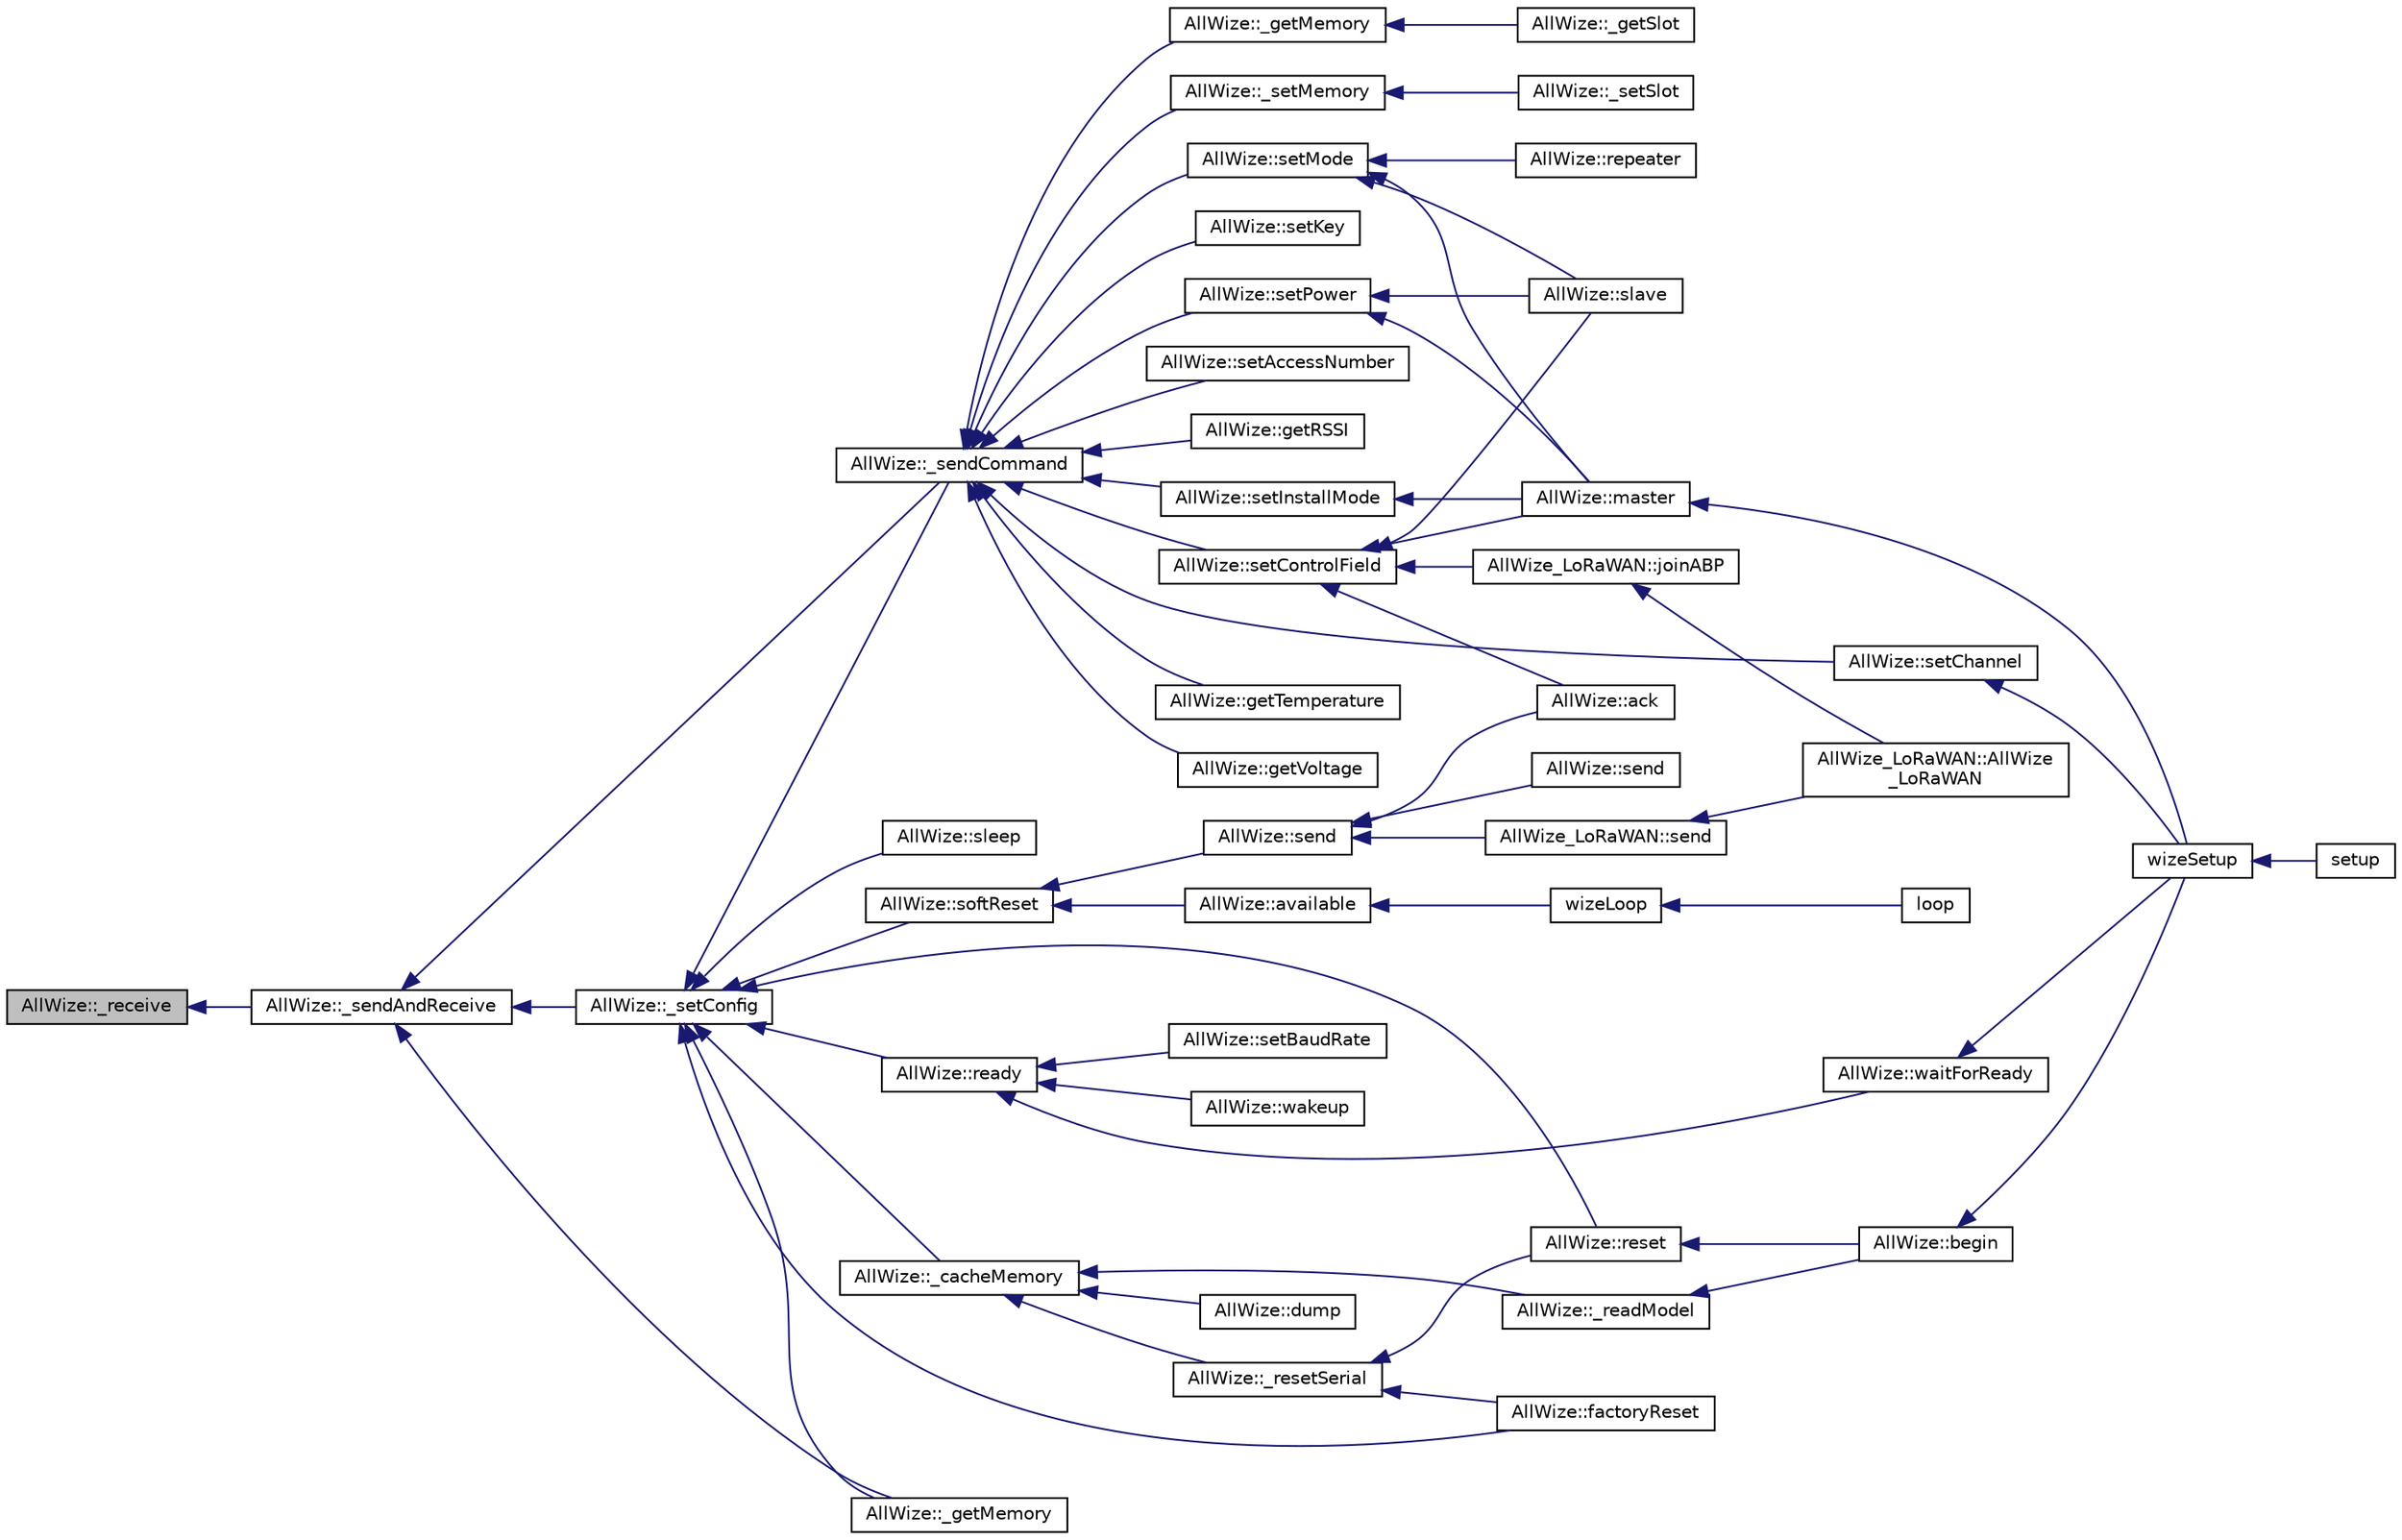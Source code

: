 digraph "AllWize::_receive"
{
  edge [fontname="Helvetica",fontsize="10",labelfontname="Helvetica",labelfontsize="10"];
  node [fontname="Helvetica",fontsize="10",shape=record];
  rankdir="LR";
  Node325 [label="AllWize::_receive",height=0.2,width=0.4,color="black", fillcolor="grey75", style="filled", fontcolor="black"];
  Node325 -> Node326 [dir="back",color="midnightblue",fontsize="10",style="solid",fontname="Helvetica"];
  Node326 [label="AllWize::_sendAndReceive",height=0.2,width=0.4,color="black", fillcolor="white", style="filled",URL="$classAllWize.html#af4c575f742b3c2a837058846b83fbfe1",tooltip="Sends a binary buffer and waits for response. Returns the number of bytes received and stored in the ..."];
  Node326 -> Node327 [dir="back",color="midnightblue",fontsize="10",style="solid",fontname="Helvetica"];
  Node327 [label="AllWize::_setConfig",height=0.2,width=0.4,color="black", fillcolor="white", style="filled",URL="$classAllWize.html#a493af0599b973f713192b175000264e6",tooltip="Sets or unsets config mode. "];
  Node327 -> Node328 [dir="back",color="midnightblue",fontsize="10",style="solid",fontname="Helvetica"];
  Node328 [label="AllWize::reset",height=0.2,width=0.4,color="black", fillcolor="white", style="filled",URL="$classAllWize.html#a8ea0b58caedcde0af56ffc5547cb84a3",tooltip="Resets the radio module. "];
  Node328 -> Node329 [dir="back",color="midnightblue",fontsize="10",style="solid",fontname="Helvetica"];
  Node329 [label="AllWize::begin",height=0.2,width=0.4,color="black", fillcolor="white", style="filled",URL="$classAllWize.html#a221a7145fd37d4c5fccb786a74d9ceaa",tooltip="Inits the module communications. "];
  Node329 -> Node330 [dir="back",color="midnightblue",fontsize="10",style="solid",fontname="Helvetica"];
  Node330 [label="wizeSetup",height=0.2,width=0.4,color="black", fillcolor="white", style="filled",URL="$wize_8h.html#a6bd811aed13d28451110ad176dabf3c4"];
  Node330 -> Node331 [dir="back",color="midnightblue",fontsize="10",style="solid",fontname="Helvetica"];
  Node331 [label="setup",height=0.2,width=0.4,color="black", fillcolor="white", style="filled",URL="$main_8cpp.html#a4fc01d736fe50cf5b977f755b675f11d"];
  Node327 -> Node332 [dir="back",color="midnightblue",fontsize="10",style="solid",fontname="Helvetica"];
  Node332 [label="AllWize::softReset",height=0.2,width=0.4,color="black", fillcolor="white", style="filled",URL="$classAllWize.html#aa22cb94ed64656f3ba3aef64c566e708",tooltip="Cleans the RX/TX line. "];
  Node332 -> Node333 [dir="back",color="midnightblue",fontsize="10",style="solid",fontname="Helvetica"];
  Node333 [label="AllWize::send",height=0.2,width=0.4,color="black", fillcolor="white", style="filled",URL="$classAllWize.html#aa2841d5e0db15785559d4bb474b76f1d",tooltip="Sends a byte array. "];
  Node333 -> Node334 [dir="back",color="midnightblue",fontsize="10",style="solid",fontname="Helvetica"];
  Node334 [label="AllWize::send",height=0.2,width=0.4,color="black", fillcolor="white", style="filled",URL="$classAllWize.html#abaf41b1ea4c1ffe08c65be9612a58639",tooltip="Sends c-string. "];
  Node333 -> Node335 [dir="back",color="midnightblue",fontsize="10",style="solid",fontname="Helvetica"];
  Node335 [label="AllWize::ack",height=0.2,width=0.4,color="black", fillcolor="white", style="filled",URL="$classAllWize.html#a4e471ab83ad5bb3b04d0f6361c636172",tooltip="Sends an ACK. "];
  Node333 -> Node336 [dir="back",color="midnightblue",fontsize="10",style="solid",fontname="Helvetica"];
  Node336 [label="AllWize_LoRaWAN::send",height=0.2,width=0.4,color="black", fillcolor="white", style="filled",URL="$classAllWize__LoRaWAN.html#a99faabcc5e67ed0a2dfde556f9025fcd",tooltip="Function to assemble and send a LoRaWAN package. "];
  Node336 -> Node337 [dir="back",color="midnightblue",fontsize="10",style="solid",fontname="Helvetica"];
  Node337 [label="AllWize_LoRaWAN::AllWize\l_LoRaWAN",height=0.2,width=0.4,color="black", fillcolor="white", style="filled",URL="$classAllWize__LoRaWAN.html#ac5b05857f081334c65f538e1625af1fc"];
  Node332 -> Node338 [dir="back",color="midnightblue",fontsize="10",style="solid",fontname="Helvetica"];
  Node338 [label="AllWize::available",height=0.2,width=0.4,color="black", fillcolor="white", style="filled",URL="$classAllWize.html#ae75c391473baf8107cae11f2134b7316",tooltip="Returns true if a new message has been received and decoded This method has to be called in the main ..."];
  Node338 -> Node339 [dir="back",color="midnightblue",fontsize="10",style="solid",fontname="Helvetica"];
  Node339 [label="wizeLoop",height=0.2,width=0.4,color="black", fillcolor="white", style="filled",URL="$wize_8h.html#af9253c855c25f3da04c29b2dbcda1ebd"];
  Node339 -> Node340 [dir="back",color="midnightblue",fontsize="10",style="solid",fontname="Helvetica"];
  Node340 [label="loop",height=0.2,width=0.4,color="black", fillcolor="white", style="filled",URL="$main_8cpp.html#afe461d27b9c48d5921c00d521181f12f"];
  Node327 -> Node341 [dir="back",color="midnightblue",fontsize="10",style="solid",fontname="Helvetica"];
  Node341 [label="AllWize::factoryReset",height=0.2,width=0.4,color="black", fillcolor="white", style="filled",URL="$classAllWize.html#a33273da3cd44bc21a930c6f572b902ba",tooltip="Resets the module to factory settings. "];
  Node327 -> Node342 [dir="back",color="midnightblue",fontsize="10",style="solid",fontname="Helvetica"];
  Node342 [label="AllWize::sleep",height=0.2,width=0.4,color="black", fillcolor="white", style="filled",URL="$classAllWize.html#a9e38bd627db0ad557551b66e1b9897c4",tooltip="Sets the radio module in sleep mode. "];
  Node327 -> Node343 [dir="back",color="midnightblue",fontsize="10",style="solid",fontname="Helvetica"];
  Node343 [label="AllWize::ready",height=0.2,width=0.4,color="black", fillcolor="white", style="filled",URL="$classAllWize.html#abc11db103b75ef6cf585c18cca13142c",tooltip="Test whether the radio module is ready or not. "];
  Node343 -> Node344 [dir="back",color="midnightblue",fontsize="10",style="solid",fontname="Helvetica"];
  Node344 [label="AllWize::wakeup",height=0.2,width=0.4,color="black", fillcolor="white", style="filled",URL="$classAllWize.html#a20b9250f67d5dc1914359ba8356b53f2",tooltip="Wakes up the radio from sleep mode. "];
  Node343 -> Node345 [dir="back",color="midnightblue",fontsize="10",style="solid",fontname="Helvetica"];
  Node345 [label="AllWize::waitForReady",height=0.2,width=0.4,color="black", fillcolor="white", style="filled",URL="$classAllWize.html#ac9921fd74e29e23c3c7cb237c2e34086",tooltip="Waits for timeout millis for the module to be ready. "];
  Node345 -> Node330 [dir="back",color="midnightblue",fontsize="10",style="solid",fontname="Helvetica"];
  Node343 -> Node346 [dir="back",color="midnightblue",fontsize="10",style="solid",fontname="Helvetica"];
  Node346 [label="AllWize::setBaudRate",height=0.2,width=0.4,color="black", fillcolor="white", style="filled",URL="$classAllWize.html#aed088a11b03ac4ffd99036dec2591dfe",tooltip="Sets the UART baud rate, requires reset to take effect. "];
  Node327 -> Node347 [dir="back",color="midnightblue",fontsize="10",style="solid",fontname="Helvetica"];
  Node347 [label="AllWize::_sendCommand",height=0.2,width=0.4,color="black", fillcolor="white", style="filled",URL="$classAllWize.html#aa396ffb4a719730440575425c981adef",tooltip="Sends a command with the given data. "];
  Node347 -> Node348 [dir="back",color="midnightblue",fontsize="10",style="solid",fontname="Helvetica"];
  Node348 [label="AllWize::setChannel",height=0.2,width=0.4,color="black", fillcolor="white", style="filled",URL="$classAllWize.html#a9923767d522f096380a594d7f4bbd828",tooltip="Sets the communications channel (for MBUS_MODE_R2 only) "];
  Node348 -> Node330 [dir="back",color="midnightblue",fontsize="10",style="solid",fontname="Helvetica"];
  Node347 -> Node349 [dir="back",color="midnightblue",fontsize="10",style="solid",fontname="Helvetica"];
  Node349 [label="AllWize::setPower",height=0.2,width=0.4,color="black", fillcolor="white", style="filled",URL="$classAllWize.html#a0982b5aa67cb6a8ef098b33cc9894004",tooltip="Sets the RF power. "];
  Node349 -> Node350 [dir="back",color="midnightblue",fontsize="10",style="solid",fontname="Helvetica"];
  Node350 [label="AllWize::master",height=0.2,width=0.4,color="black", fillcolor="white", style="filled",URL="$classAllWize.html#a4bc5852f9e7b1b561d58824c9cdc25c9",tooltip="Sets the module in master mode. "];
  Node350 -> Node330 [dir="back",color="midnightblue",fontsize="10",style="solid",fontname="Helvetica"];
  Node349 -> Node351 [dir="back",color="midnightblue",fontsize="10",style="solid",fontname="Helvetica"];
  Node351 [label="AllWize::slave",height=0.2,width=0.4,color="black", fillcolor="white", style="filled",URL="$classAllWize.html#a04923626b08d628f4fa4ecef2f424f88",tooltip="Sets the module in slave mode. "];
  Node347 -> Node352 [dir="back",color="midnightblue",fontsize="10",style="solid",fontname="Helvetica"];
  Node352 [label="AllWize::setMode",height=0.2,width=0.4,color="black", fillcolor="white", style="filled",URL="$classAllWize.html#acfb7c6ac04ef8cefd4bc472bff2f1ee0",tooltip="Sets the module in one of the available MBus modes. "];
  Node352 -> Node350 [dir="back",color="midnightblue",fontsize="10",style="solid",fontname="Helvetica"];
  Node352 -> Node351 [dir="back",color="midnightblue",fontsize="10",style="solid",fontname="Helvetica"];
  Node352 -> Node353 [dir="back",color="midnightblue",fontsize="10",style="solid",fontname="Helvetica"];
  Node353 [label="AllWize::repeater",height=0.2,width=0.4,color="black", fillcolor="white", style="filled",URL="$classAllWize.html#a5c455d5592a76becb86dc80ecc60e318",tooltip="Sets the module in repeater mode. "];
  Node347 -> Node354 [dir="back",color="midnightblue",fontsize="10",style="solid",fontname="Helvetica"];
  Node354 [label="AllWize::setControlField",height=0.2,width=0.4,color="black", fillcolor="white", style="filled",URL="$classAllWize.html#aedb6eec9766105625527f4895dffb8f3",tooltip="Sets the control field value. "];
  Node354 -> Node350 [dir="back",color="midnightblue",fontsize="10",style="solid",fontname="Helvetica"];
  Node354 -> Node351 [dir="back",color="midnightblue",fontsize="10",style="solid",fontname="Helvetica"];
  Node354 -> Node335 [dir="back",color="midnightblue",fontsize="10",style="solid",fontname="Helvetica"];
  Node354 -> Node355 [dir="back",color="midnightblue",fontsize="10",style="solid",fontname="Helvetica"];
  Node355 [label="AllWize_LoRaWAN::joinABP",height=0.2,width=0.4,color="black", fillcolor="white", style="filled",URL="$classAllWize__LoRaWAN.html#a744997b05e64e223306d6a4b737d5d18",tooltip="Stores the application and network keys for ABP activation. "];
  Node355 -> Node337 [dir="back",color="midnightblue",fontsize="10",style="solid",fontname="Helvetica"];
  Node347 -> Node356 [dir="back",color="midnightblue",fontsize="10",style="solid",fontname="Helvetica"];
  Node356 [label="AllWize::setInstallMode",height=0.2,width=0.4,color="black", fillcolor="white", style="filled",URL="$classAllWize.html#ab4907595aa6aa98fd7144fd81ee92c71",tooltip="Sets the module in one of the available operations modes. "];
  Node356 -> Node350 [dir="back",color="midnightblue",fontsize="10",style="solid",fontname="Helvetica"];
  Node347 -> Node357 [dir="back",color="midnightblue",fontsize="10",style="solid",fontname="Helvetica"];
  Node357 [label="AllWize::setKey",height=0.2,width=0.4,color="black", fillcolor="white", style="filled",URL="$classAllWize.html#a451f2afd2c9a41ffa3fb3eaf8fd89023",tooltip="Sets the default encryption key. "];
  Node347 -> Node358 [dir="back",color="midnightblue",fontsize="10",style="solid",fontname="Helvetica"];
  Node358 [label="AllWize::setAccessNumber",height=0.2,width=0.4,color="black", fillcolor="white", style="filled",URL="$classAllWize.html#ae44ffec387467a6d58848e3097b0a3fc",tooltip="Sets new/specific access number. "];
  Node347 -> Node359 [dir="back",color="midnightblue",fontsize="10",style="solid",fontname="Helvetica"];
  Node359 [label="AllWize::getRSSI",height=0.2,width=0.4,color="black", fillcolor="white", style="filled",URL="$classAllWize.html#aa47617afc6afa09cb941992b60afd48b",tooltip="Returns the RSSI of the last valid packet received TODO: values do not seem right and are not the sam..."];
  Node347 -> Node360 [dir="back",color="midnightblue",fontsize="10",style="solid",fontname="Helvetica"];
  Node360 [label="AllWize::getTemperature",height=0.2,width=0.4,color="black", fillcolor="white", style="filled",URL="$classAllWize.html#a6813b95f24544b78287954fed8d2fa60",tooltip="Returns the internal temperature of the module. "];
  Node347 -> Node361 [dir="back",color="midnightblue",fontsize="10",style="solid",fontname="Helvetica"];
  Node361 [label="AllWize::getVoltage",height=0.2,width=0.4,color="black", fillcolor="white", style="filled",URL="$classAllWize.html#ad9bab2839e1df0359edcecdc1287221d",tooltip="Returns the internal voltage of the module. "];
  Node347 -> Node362 [dir="back",color="midnightblue",fontsize="10",style="solid",fontname="Helvetica"];
  Node362 [label="AllWize::_getMemory",height=0.2,width=0.4,color="black", fillcolor="white", style="filled",URL="$classAllWize.html#a34b0c983476c007f65c9da0501a4037d",tooltip="Returns the contents of memory address. "];
  Node362 -> Node363 [dir="back",color="midnightblue",fontsize="10",style="solid",fontname="Helvetica"];
  Node363 [label="AllWize::_getSlot",height=0.2,width=0.4,color="black", fillcolor="white", style="filled",URL="$classAllWize.html#ac0142644d1c9f69b4c66ee2b5bfc5d82",tooltip="Returns the contents of consecutive memory addresses. "];
  Node347 -> Node364 [dir="back",color="midnightblue",fontsize="10",style="solid",fontname="Helvetica"];
  Node364 [label="AllWize::_setMemory",height=0.2,width=0.4,color="black", fillcolor="white", style="filled",URL="$classAllWize.html#a1ea5bba23570f50e5326108f31c00050",tooltip="Sets non-volatile memory contents starting from given address. "];
  Node364 -> Node365 [dir="back",color="midnightblue",fontsize="10",style="solid",fontname="Helvetica"];
  Node365 [label="AllWize::_setSlot",height=0.2,width=0.4,color="black", fillcolor="white", style="filled",URL="$classAllWize.html#a2f7904041e91637ddf0cd56c6f8831ae",tooltip="Sets non-volatile memory contents starting from given address. "];
  Node327 -> Node366 [dir="back",color="midnightblue",fontsize="10",style="solid",fontname="Helvetica"];
  Node366 [label="AllWize::_cacheMemory",height=0.2,width=0.4,color="black", fillcolor="white", style="filled",URL="$classAllWize.html#a66d3d78edddcc8dfde0cfb1b6deec56e",tooltip="Reads and caches the module memory. "];
  Node366 -> Node367 [dir="back",color="midnightblue",fontsize="10",style="solid",fontname="Helvetica"];
  Node367 [label="AllWize::_resetSerial",height=0.2,width=0.4,color="black", fillcolor="white", style="filled",URL="$classAllWize.html#a49c6e7f221248b0f3a20247346da21f8",tooltip="Resets the serial object. "];
  Node367 -> Node328 [dir="back",color="midnightblue",fontsize="10",style="solid",fontname="Helvetica"];
  Node367 -> Node341 [dir="back",color="midnightblue",fontsize="10",style="solid",fontname="Helvetica"];
  Node366 -> Node368 [dir="back",color="midnightblue",fontsize="10",style="solid",fontname="Helvetica"];
  Node368 [label="AllWize::dump",height=0.2,width=0.4,color="black", fillcolor="white", style="filled",URL="$classAllWize.html#a97bd049b28f17fcb7fbad99f9d42c790",tooltip="Dumps the current memory configuration to the given stream. "];
  Node366 -> Node369 [dir="back",color="midnightblue",fontsize="10",style="solid",fontname="Helvetica"];
  Node369 [label="AllWize::_readModel",height=0.2,width=0.4,color="black", fillcolor="white", style="filled",URL="$classAllWize.html#ae8c87383e24fc244c5f90c204b813564",tooltip="Searches for the module model. "];
  Node369 -> Node329 [dir="back",color="midnightblue",fontsize="10",style="solid",fontname="Helvetica"];
  Node327 -> Node370 [dir="back",color="midnightblue",fontsize="10",style="solid",fontname="Helvetica"];
  Node370 [label="AllWize::_getMemory",height=0.2,width=0.4,color="black", fillcolor="white", style="filled",URL="$classAllWize.html#a02b15aea0053d11c206973706df9f4a0",tooltip="Returns the contents of consecutive memory addresses. "];
  Node326 -> Node347 [dir="back",color="midnightblue",fontsize="10",style="solid",fontname="Helvetica"];
  Node326 -> Node370 [dir="back",color="midnightblue",fontsize="10",style="solid",fontname="Helvetica"];
}
